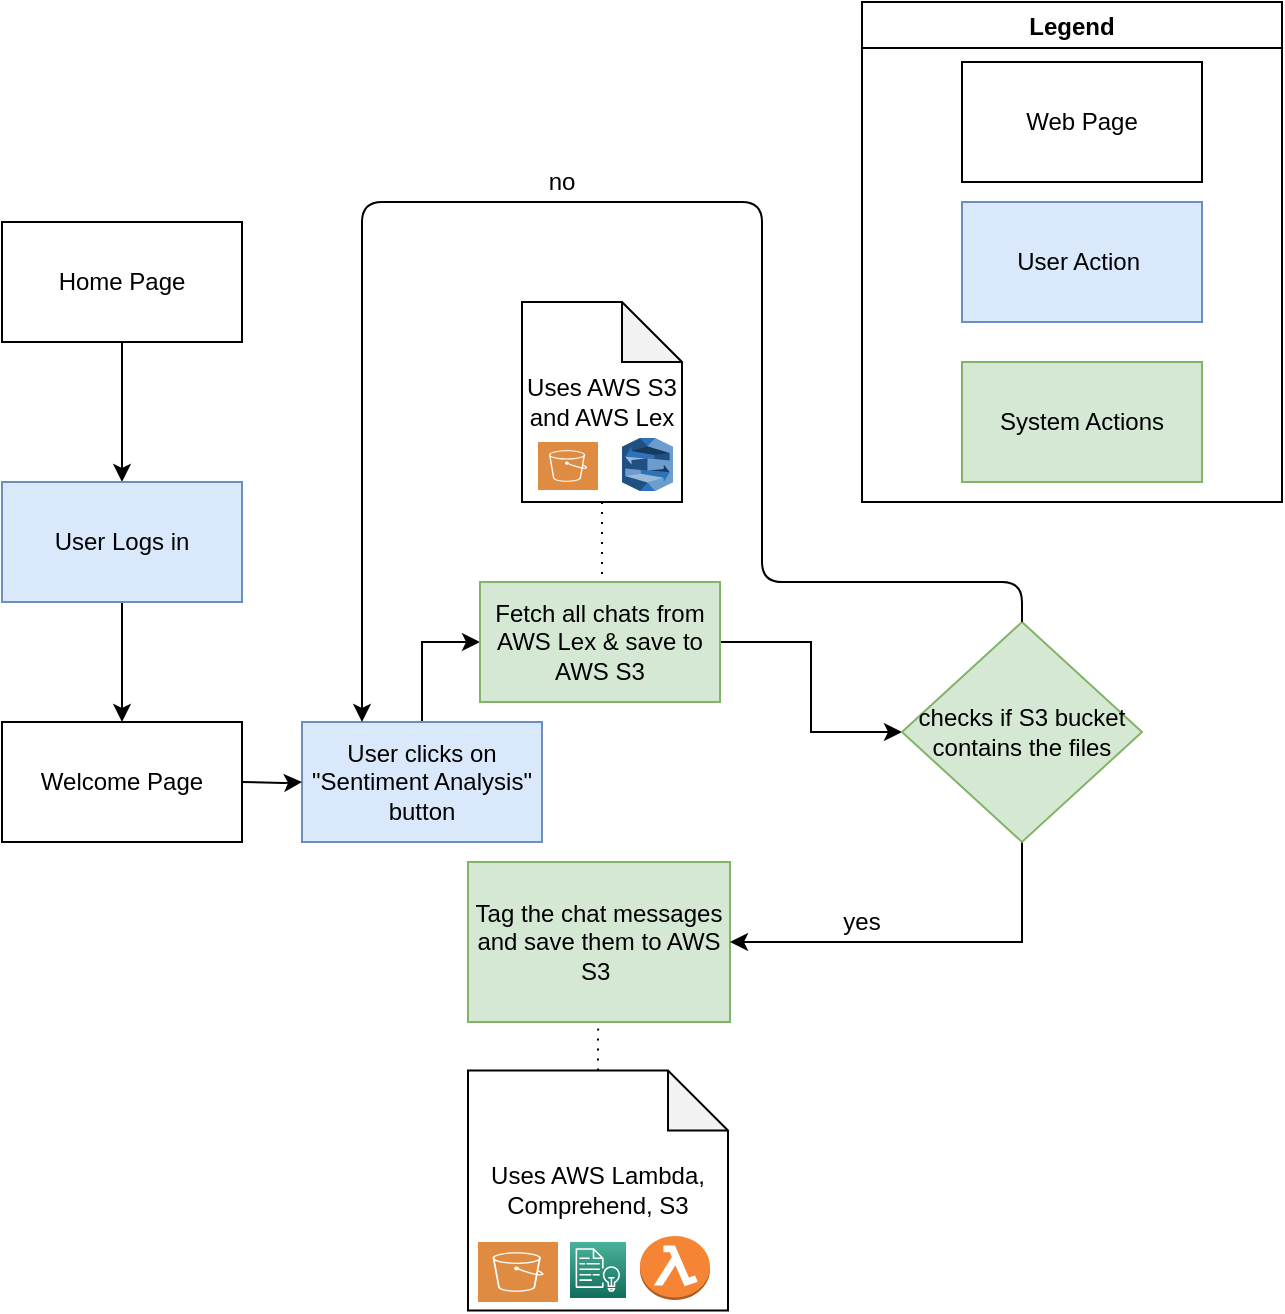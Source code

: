 <mxfile version="13.3.9" type="device"><diagram id="-uY8ORCGU5NZoAsgqFBR" name="Page-1"><mxGraphModel dx="868" dy="520" grid="1" gridSize="10" guides="1" tooltips="1" connect="1" arrows="1" fold="1" page="1" pageScale="1" pageWidth="850" pageHeight="1100" math="0" shadow="0"><root><mxCell id="0"/><mxCell id="1" parent="0"/><mxCell id="UImqx5HM29libAQ-otXr-9" value="" style="edgeStyle=orthogonalEdgeStyle;rounded=0;orthogonalLoop=1;jettySize=auto;html=1;" parent="1" source="UImqx5HM29libAQ-otXr-1" target="UImqx5HM29libAQ-otXr-2" edge="1"><mxGeometry relative="1" as="geometry"/></mxCell><mxCell id="UImqx5HM29libAQ-otXr-1" value="Home Page" style="rounded=0;whiteSpace=wrap;html=1;" parent="1" vertex="1"><mxGeometry x="120" y="150" width="120" height="60" as="geometry"/></mxCell><mxCell id="UImqx5HM29libAQ-otXr-10" value="" style="edgeStyle=orthogonalEdgeStyle;rounded=0;orthogonalLoop=1;jettySize=auto;html=1;" parent="1" source="UImqx5HM29libAQ-otXr-2" target="UImqx5HM29libAQ-otXr-3" edge="1"><mxGeometry relative="1" as="geometry"/></mxCell><mxCell id="UImqx5HM29libAQ-otXr-2" value="User Logs in" style="rounded=0;whiteSpace=wrap;html=1;fillColor=#dae8fc;strokeColor=#6c8ebf;" parent="1" vertex="1"><mxGeometry x="120" y="280" width="120" height="60" as="geometry"/></mxCell><mxCell id="UImqx5HM29libAQ-otXr-3" value="Welcome Page" style="rounded=0;whiteSpace=wrap;html=1;" parent="1" vertex="1"><mxGeometry x="120" y="400" width="120" height="60" as="geometry"/></mxCell><mxCell id="UImqx5HM29libAQ-otXr-16" style="edgeStyle=orthogonalEdgeStyle;rounded=0;orthogonalLoop=1;jettySize=auto;html=1;entryX=0;entryY=0.5;entryDx=0;entryDy=0;" parent="1" source="UImqx5HM29libAQ-otXr-6" target="UImqx5HM29libAQ-otXr-8" edge="1"><mxGeometry relative="1" as="geometry"><Array as="points"><mxPoint x="330" y="360"/></Array></mxGeometry></mxCell><mxCell id="UImqx5HM29libAQ-otXr-6" value="User clicks on &quot;Sentiment Analysis&quot; button" style="rounded=0;whiteSpace=wrap;html=1;fillColor=#dae8fc;strokeColor=#6c8ebf;" parent="1" vertex="1"><mxGeometry x="270" y="400" width="120" height="60" as="geometry"/></mxCell><mxCell id="UImqx5HM29libAQ-otXr-7" value="Tag the chat messages and save them to AWS S3&amp;nbsp;" style="rounded=0;whiteSpace=wrap;html=1;fillColor=#d5e8d4;strokeColor=#82b366;" parent="1" vertex="1"><mxGeometry x="353" y="470" width="131" height="80" as="geometry"/></mxCell><mxCell id="UImqx5HM29libAQ-otXr-77" value="" style="edgeStyle=orthogonalEdgeStyle;rounded=0;orthogonalLoop=1;jettySize=auto;html=1;endArrow=classic;endFill=1;entryX=0;entryY=0.5;entryDx=0;entryDy=0;" parent="1" source="UImqx5HM29libAQ-otXr-8" target="UImqx5HM29libAQ-otXr-40" edge="1"><mxGeometry relative="1" as="geometry"><mxPoint x="559" y="360" as="targetPoint"/></mxGeometry></mxCell><mxCell id="UImqx5HM29libAQ-otXr-8" value="Fetch all chats from AWS Lex &amp;amp; save to AWS S3" style="rounded=0;whiteSpace=wrap;html=1;fillColor=#d5e8d4;strokeColor=#82b366;" parent="1" vertex="1"><mxGeometry x="359" y="330" width="120" height="60" as="geometry"/></mxCell><mxCell id="UImqx5HM29libAQ-otXr-29" value="" style="edgeStyle=orthogonalEdgeStyle;rounded=0;orthogonalLoop=1;jettySize=auto;html=1;dashed=1;dashPattern=1 4;endArrow=none;endFill=0;" parent="1" source="UImqx5HM29libAQ-otXr-26" target="UImqx5HM29libAQ-otXr-8" edge="1"><mxGeometry relative="1" as="geometry"><Array as="points"><mxPoint x="419" y="290"/><mxPoint x="419" y="290"/></Array></mxGeometry></mxCell><mxCell id="UImqx5HM29libAQ-otXr-26" value="Uses AWS S3 and AWS Lex" style="shape=note;whiteSpace=wrap;html=1;backgroundOutline=1;darkOpacity=0.05;" parent="1" vertex="1"><mxGeometry x="380" y="190" width="80" height="100" as="geometry"/></mxCell><mxCell id="UImqx5HM29libAQ-otXr-30" value="" style="pointerEvents=1;shadow=0;dashed=0;html=1;strokeColor=none;fillColor=#DF8C42;labelPosition=center;verticalLabelPosition=bottom;verticalAlign=top;align=center;outlineConnect=0;shape=mxgraph.veeam2.aws_s3;" parent="1" vertex="1"><mxGeometry x="388" y="260" width="30" height="24" as="geometry"/></mxCell><mxCell id="UImqx5HM29libAQ-otXr-34" value="" style="edgeStyle=orthogonalEdgeStyle;rounded=0;orthogonalLoop=1;jettySize=auto;html=1;dashed=1;dashPattern=1 4;endArrow=none;endFill=0;" parent="1" source="UImqx5HM29libAQ-otXr-31" target="UImqx5HM29libAQ-otXr-7" edge="1"><mxGeometry relative="1" as="geometry"/></mxCell><mxCell id="UImqx5HM29libAQ-otXr-31" value="Uses AWS Lambda, Comprehend, S3" style="shape=note;whiteSpace=wrap;html=1;backgroundOutline=1;darkOpacity=0.05;" parent="1" vertex="1"><mxGeometry x="353" y="574.25" width="130" height="120" as="geometry"/></mxCell><mxCell id="UImqx5HM29libAQ-otXr-35" value="" style="group" parent="1" vertex="1" connectable="0"><mxGeometry x="550" y="40" width="210" height="250" as="geometry"/></mxCell><mxCell id="UImqx5HM29libAQ-otXr-36" value="System Actions" style="rounded=0;whiteSpace=wrap;html=1;fillColor=#d5e8d4;strokeColor=#82b366;" parent="UImqx5HM29libAQ-otXr-35" vertex="1"><mxGeometry x="50" y="180" width="120" height="60" as="geometry"/></mxCell><mxCell id="UImqx5HM29libAQ-otXr-37" value="User Action&amp;nbsp;" style="rounded=0;whiteSpace=wrap;html=1;fillColor=#dae8fc;strokeColor=#6c8ebf;" parent="UImqx5HM29libAQ-otXr-35" vertex="1"><mxGeometry x="50" y="100" width="120" height="60" as="geometry"/></mxCell><mxCell id="UImqx5HM29libAQ-otXr-38" value="Web Page" style="rounded=0;whiteSpace=wrap;html=1;" parent="UImqx5HM29libAQ-otXr-35" vertex="1"><mxGeometry x="50" y="30" width="120" height="60" as="geometry"/></mxCell><mxCell id="UImqx5HM29libAQ-otXr-39" value="Legend" style="swimlane;" parent="UImqx5HM29libAQ-otXr-35" vertex="1"><mxGeometry width="210" height="250" as="geometry"><mxRectangle width="80" height="23" as="alternateBounds"/></mxGeometry></mxCell><mxCell id="UImqx5HM29libAQ-otXr-78" style="edgeStyle=orthogonalEdgeStyle;rounded=0;orthogonalLoop=1;jettySize=auto;html=1;entryX=1;entryY=0.5;entryDx=0;entryDy=0;endArrow=classic;endFill=1;" parent="1" source="UImqx5HM29libAQ-otXr-40" target="UImqx5HM29libAQ-otXr-7" edge="1"><mxGeometry relative="1" as="geometry"><Array as="points"><mxPoint x="630" y="510"/></Array></mxGeometry></mxCell><mxCell id="UImqx5HM29libAQ-otXr-40" value="checks if S3 bucket contains the files" style="rhombus;whiteSpace=wrap;html=1;fillColor=#d5e8d4;strokeColor=#82b366;" parent="1" vertex="1"><mxGeometry x="570" y="350" width="120" height="110" as="geometry"/></mxCell><mxCell id="UImqx5HM29libAQ-otXr-53" value="yes" style="text;html=1;strokeColor=none;fillColor=none;align=center;verticalAlign=middle;whiteSpace=wrap;rounded=0;" parent="1" vertex="1"><mxGeometry x="530" y="490" width="40" height="20" as="geometry"/></mxCell><mxCell id="UImqx5HM29libAQ-otXr-60" value="" style="endArrow=classic;html=1;entryX=0.25;entryY=0;entryDx=0;entryDy=0;exitX=0.5;exitY=0;exitDx=0;exitDy=0;" parent="1" source="UImqx5HM29libAQ-otXr-40" target="UImqx5HM29libAQ-otXr-6" edge="1"><mxGeometry width="50" height="50" relative="1" as="geometry"><mxPoint x="630" y="330" as="sourcePoint"/><mxPoint x="570" y="300" as="targetPoint"/><Array as="points"><mxPoint x="630" y="330"/><mxPoint x="500" y="330"/><mxPoint x="500" y="140"/><mxPoint x="300" y="140"/></Array></mxGeometry></mxCell><mxCell id="UImqx5HM29libAQ-otXr-61" value="no" style="text;html=1;strokeColor=none;fillColor=none;align=center;verticalAlign=middle;whiteSpace=wrap;rounded=0;" parent="1" vertex="1"><mxGeometry x="380" y="120" width="40" height="20" as="geometry"/></mxCell><mxCell id="UImqx5HM29libAQ-otXr-75" value="" style="edgeStyle=orthogonalEdgeStyle;rounded=0;orthogonalLoop=1;jettySize=auto;html=1;endArrow=classic;endFill=1;" parent="1" target="UImqx5HM29libAQ-otXr-6" edge="1"><mxGeometry relative="1" as="geometry"><mxPoint x="240" y="430" as="sourcePoint"/></mxGeometry></mxCell><mxCell id="UImqx5HM29libAQ-otXr-70" value="" style="outlineConnect=0;dashed=0;verticalLabelPosition=bottom;verticalAlign=top;align=center;html=1;shape=mxgraph.aws3.lambda_function;fillColor=#F58534;gradientColor=none;" parent="1" vertex="1"><mxGeometry x="439" y="657" width="35" height="32" as="geometry"/></mxCell><mxCell id="UImqx5HM29libAQ-otXr-71" value="" style="outlineConnect=0;dashed=0;verticalLabelPosition=bottom;verticalAlign=top;align=center;html=1;shape=mxgraph.aws3.lex;fillColor=#2E73B8;gradientColor=none;" parent="1" vertex="1"><mxGeometry x="430" y="258" width="25.5" height="26.5" as="geometry"/></mxCell><mxCell id="UImqx5HM29libAQ-otXr-73" value="" style="pointerEvents=1;shadow=0;dashed=0;html=1;strokeColor=none;fillColor=#DF8C42;labelPosition=center;verticalLabelPosition=bottom;verticalAlign=top;align=center;outlineConnect=0;shape=mxgraph.veeam2.aws_s3;" parent="1" vertex="1"><mxGeometry x="358" y="660" width="40" height="30" as="geometry"/></mxCell><mxCell id="UImqx5HM29libAQ-otXr-74" value="" style="outlineConnect=0;fontColor=#232F3E;gradientColor=#4AB29A;gradientDirection=north;fillColor=#116D5B;strokeColor=#ffffff;dashed=0;verticalLabelPosition=bottom;verticalAlign=top;align=center;html=1;fontSize=12;fontStyle=0;aspect=fixed;shape=mxgraph.aws4.resourceIcon;resIcon=mxgraph.aws4.comprehend;" parent="1" vertex="1"><mxGeometry x="404" y="660" width="28" height="28" as="geometry"/></mxCell></root></mxGraphModel></diagram></mxfile>